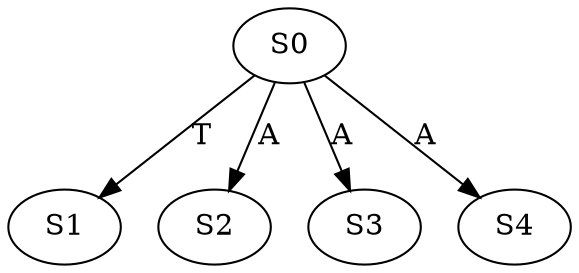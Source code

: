strict digraph  {
	S0 -> S1 [ label = T ];
	S0 -> S2 [ label = A ];
	S0 -> S3 [ label = A ];
	S0 -> S4 [ label = A ];
}

